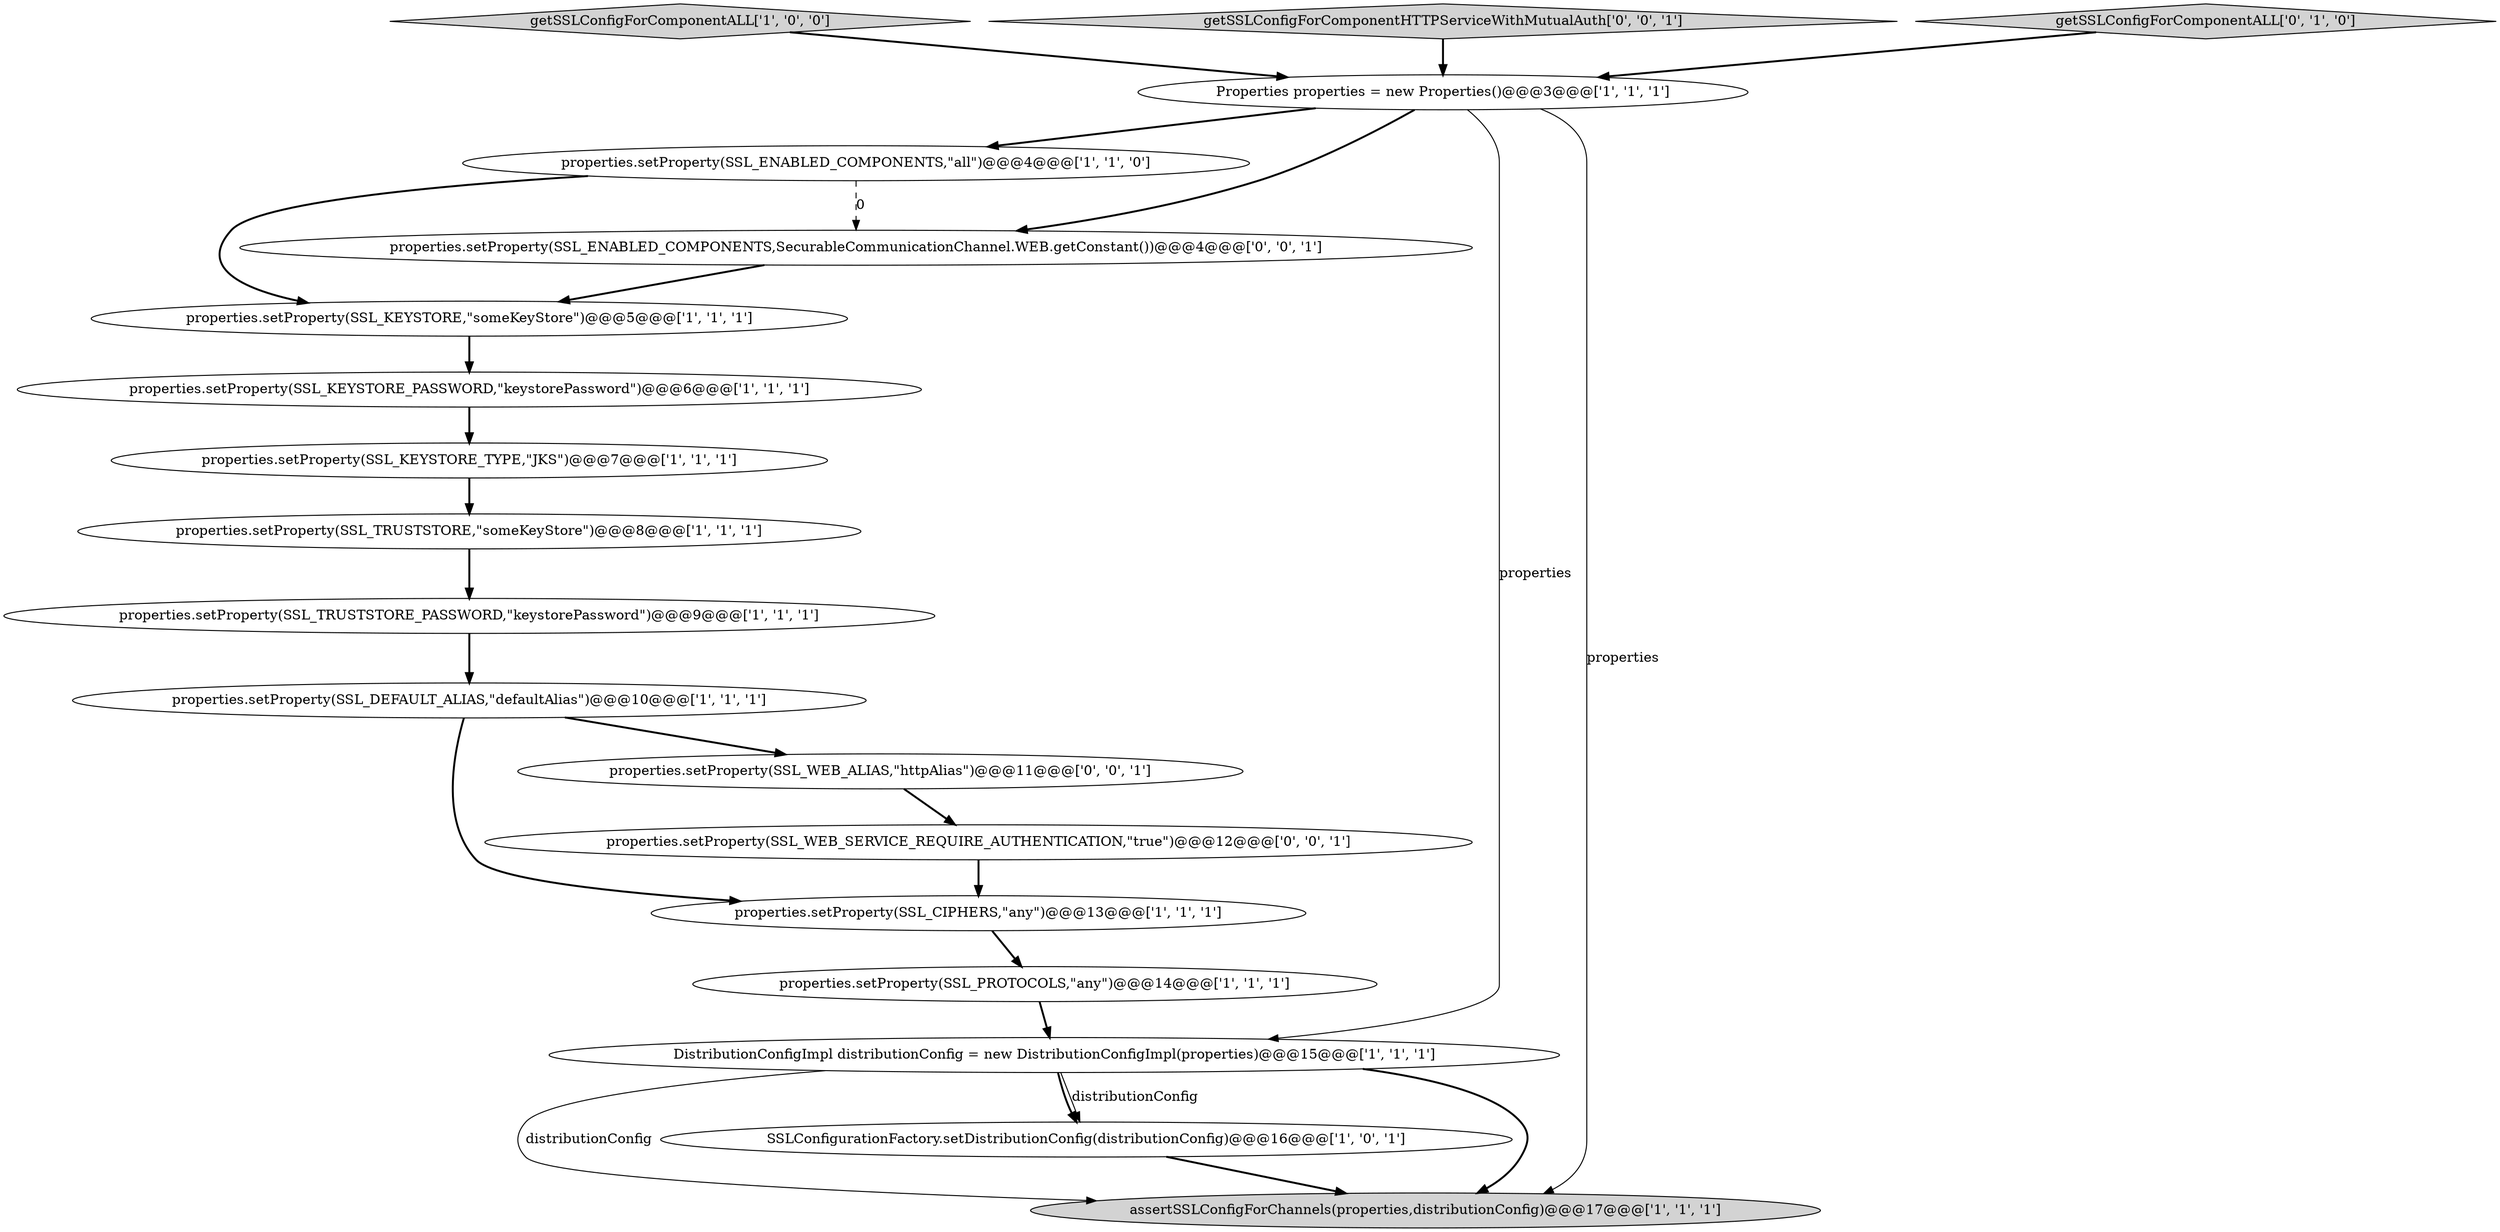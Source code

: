 digraph {
1 [style = filled, label = "properties.setProperty(SSL_ENABLED_COMPONENTS,\"all\")@@@4@@@['1', '1', '0']", fillcolor = white, shape = ellipse image = "AAA0AAABBB1BBB"];
10 [style = filled, label = "properties.setProperty(SSL_PROTOCOLS,\"any\")@@@14@@@['1', '1', '1']", fillcolor = white, shape = ellipse image = "AAA0AAABBB1BBB"];
6 [style = filled, label = "getSSLConfigForComponentALL['1', '0', '0']", fillcolor = lightgray, shape = diamond image = "AAA0AAABBB1BBB"];
16 [style = filled, label = "getSSLConfigForComponentHTTPServiceWithMutualAuth['0', '0', '1']", fillcolor = lightgray, shape = diamond image = "AAA0AAABBB3BBB"];
14 [style = filled, label = "getSSLConfigForComponentALL['0', '1', '0']", fillcolor = lightgray, shape = diamond image = "AAA0AAABBB2BBB"];
9 [style = filled, label = "properties.setProperty(SSL_DEFAULT_ALIAS,\"defaultAlias\")@@@10@@@['1', '1', '1']", fillcolor = white, shape = ellipse image = "AAA0AAABBB1BBB"];
5 [style = filled, label = "SSLConfigurationFactory.setDistributionConfig(distributionConfig)@@@16@@@['1', '0', '1']", fillcolor = white, shape = ellipse image = "AAA0AAABBB1BBB"];
2 [style = filled, label = "properties.setProperty(SSL_KEYSTORE_PASSWORD,\"keystorePassword\")@@@6@@@['1', '1', '1']", fillcolor = white, shape = ellipse image = "AAA0AAABBB1BBB"];
8 [style = filled, label = "properties.setProperty(SSL_KEYSTORE_TYPE,\"JKS\")@@@7@@@['1', '1', '1']", fillcolor = white, shape = ellipse image = "AAA0AAABBB1BBB"];
12 [style = filled, label = "Properties properties = new Properties()@@@3@@@['1', '1', '1']", fillcolor = white, shape = ellipse image = "AAA0AAABBB1BBB"];
13 [style = filled, label = "properties.setProperty(SSL_CIPHERS,\"any\")@@@13@@@['1', '1', '1']", fillcolor = white, shape = ellipse image = "AAA0AAABBB1BBB"];
17 [style = filled, label = "properties.setProperty(SSL_WEB_SERVICE_REQUIRE_AUTHENTICATION,\"true\")@@@12@@@['0', '0', '1']", fillcolor = white, shape = ellipse image = "AAA0AAABBB3BBB"];
18 [style = filled, label = "properties.setProperty(SSL_ENABLED_COMPONENTS,SecurableCommunicationChannel.WEB.getConstant())@@@4@@@['0', '0', '1']", fillcolor = white, shape = ellipse image = "AAA0AAABBB3BBB"];
0 [style = filled, label = "properties.setProperty(SSL_TRUSTSTORE_PASSWORD,\"keystorePassword\")@@@9@@@['1', '1', '1']", fillcolor = white, shape = ellipse image = "AAA0AAABBB1BBB"];
3 [style = filled, label = "properties.setProperty(SSL_KEYSTORE,\"someKeyStore\")@@@5@@@['1', '1', '1']", fillcolor = white, shape = ellipse image = "AAA0AAABBB1BBB"];
7 [style = filled, label = "assertSSLConfigForChannels(properties,distributionConfig)@@@17@@@['1', '1', '1']", fillcolor = lightgray, shape = ellipse image = "AAA0AAABBB1BBB"];
15 [style = filled, label = "properties.setProperty(SSL_WEB_ALIAS,\"httpAlias\")@@@11@@@['0', '0', '1']", fillcolor = white, shape = ellipse image = "AAA0AAABBB3BBB"];
4 [style = filled, label = "properties.setProperty(SSL_TRUSTSTORE,\"someKeyStore\")@@@8@@@['1', '1', '1']", fillcolor = white, shape = ellipse image = "AAA0AAABBB1BBB"];
11 [style = filled, label = "DistributionConfigImpl distributionConfig = new DistributionConfigImpl(properties)@@@15@@@['1', '1', '1']", fillcolor = white, shape = ellipse image = "AAA0AAABBB1BBB"];
13->10 [style = bold, label=""];
18->3 [style = bold, label=""];
0->9 [style = bold, label=""];
1->3 [style = bold, label=""];
1->18 [style = dashed, label="0"];
12->11 [style = solid, label="properties"];
12->1 [style = bold, label=""];
4->0 [style = bold, label=""];
12->7 [style = solid, label="properties"];
11->5 [style = bold, label=""];
15->17 [style = bold, label=""];
3->2 [style = bold, label=""];
9->15 [style = bold, label=""];
14->12 [style = bold, label=""];
11->7 [style = solid, label="distributionConfig"];
12->18 [style = bold, label=""];
5->7 [style = bold, label=""];
17->13 [style = bold, label=""];
11->5 [style = solid, label="distributionConfig"];
8->4 [style = bold, label=""];
16->12 [style = bold, label=""];
11->7 [style = bold, label=""];
2->8 [style = bold, label=""];
9->13 [style = bold, label=""];
10->11 [style = bold, label=""];
6->12 [style = bold, label=""];
}
